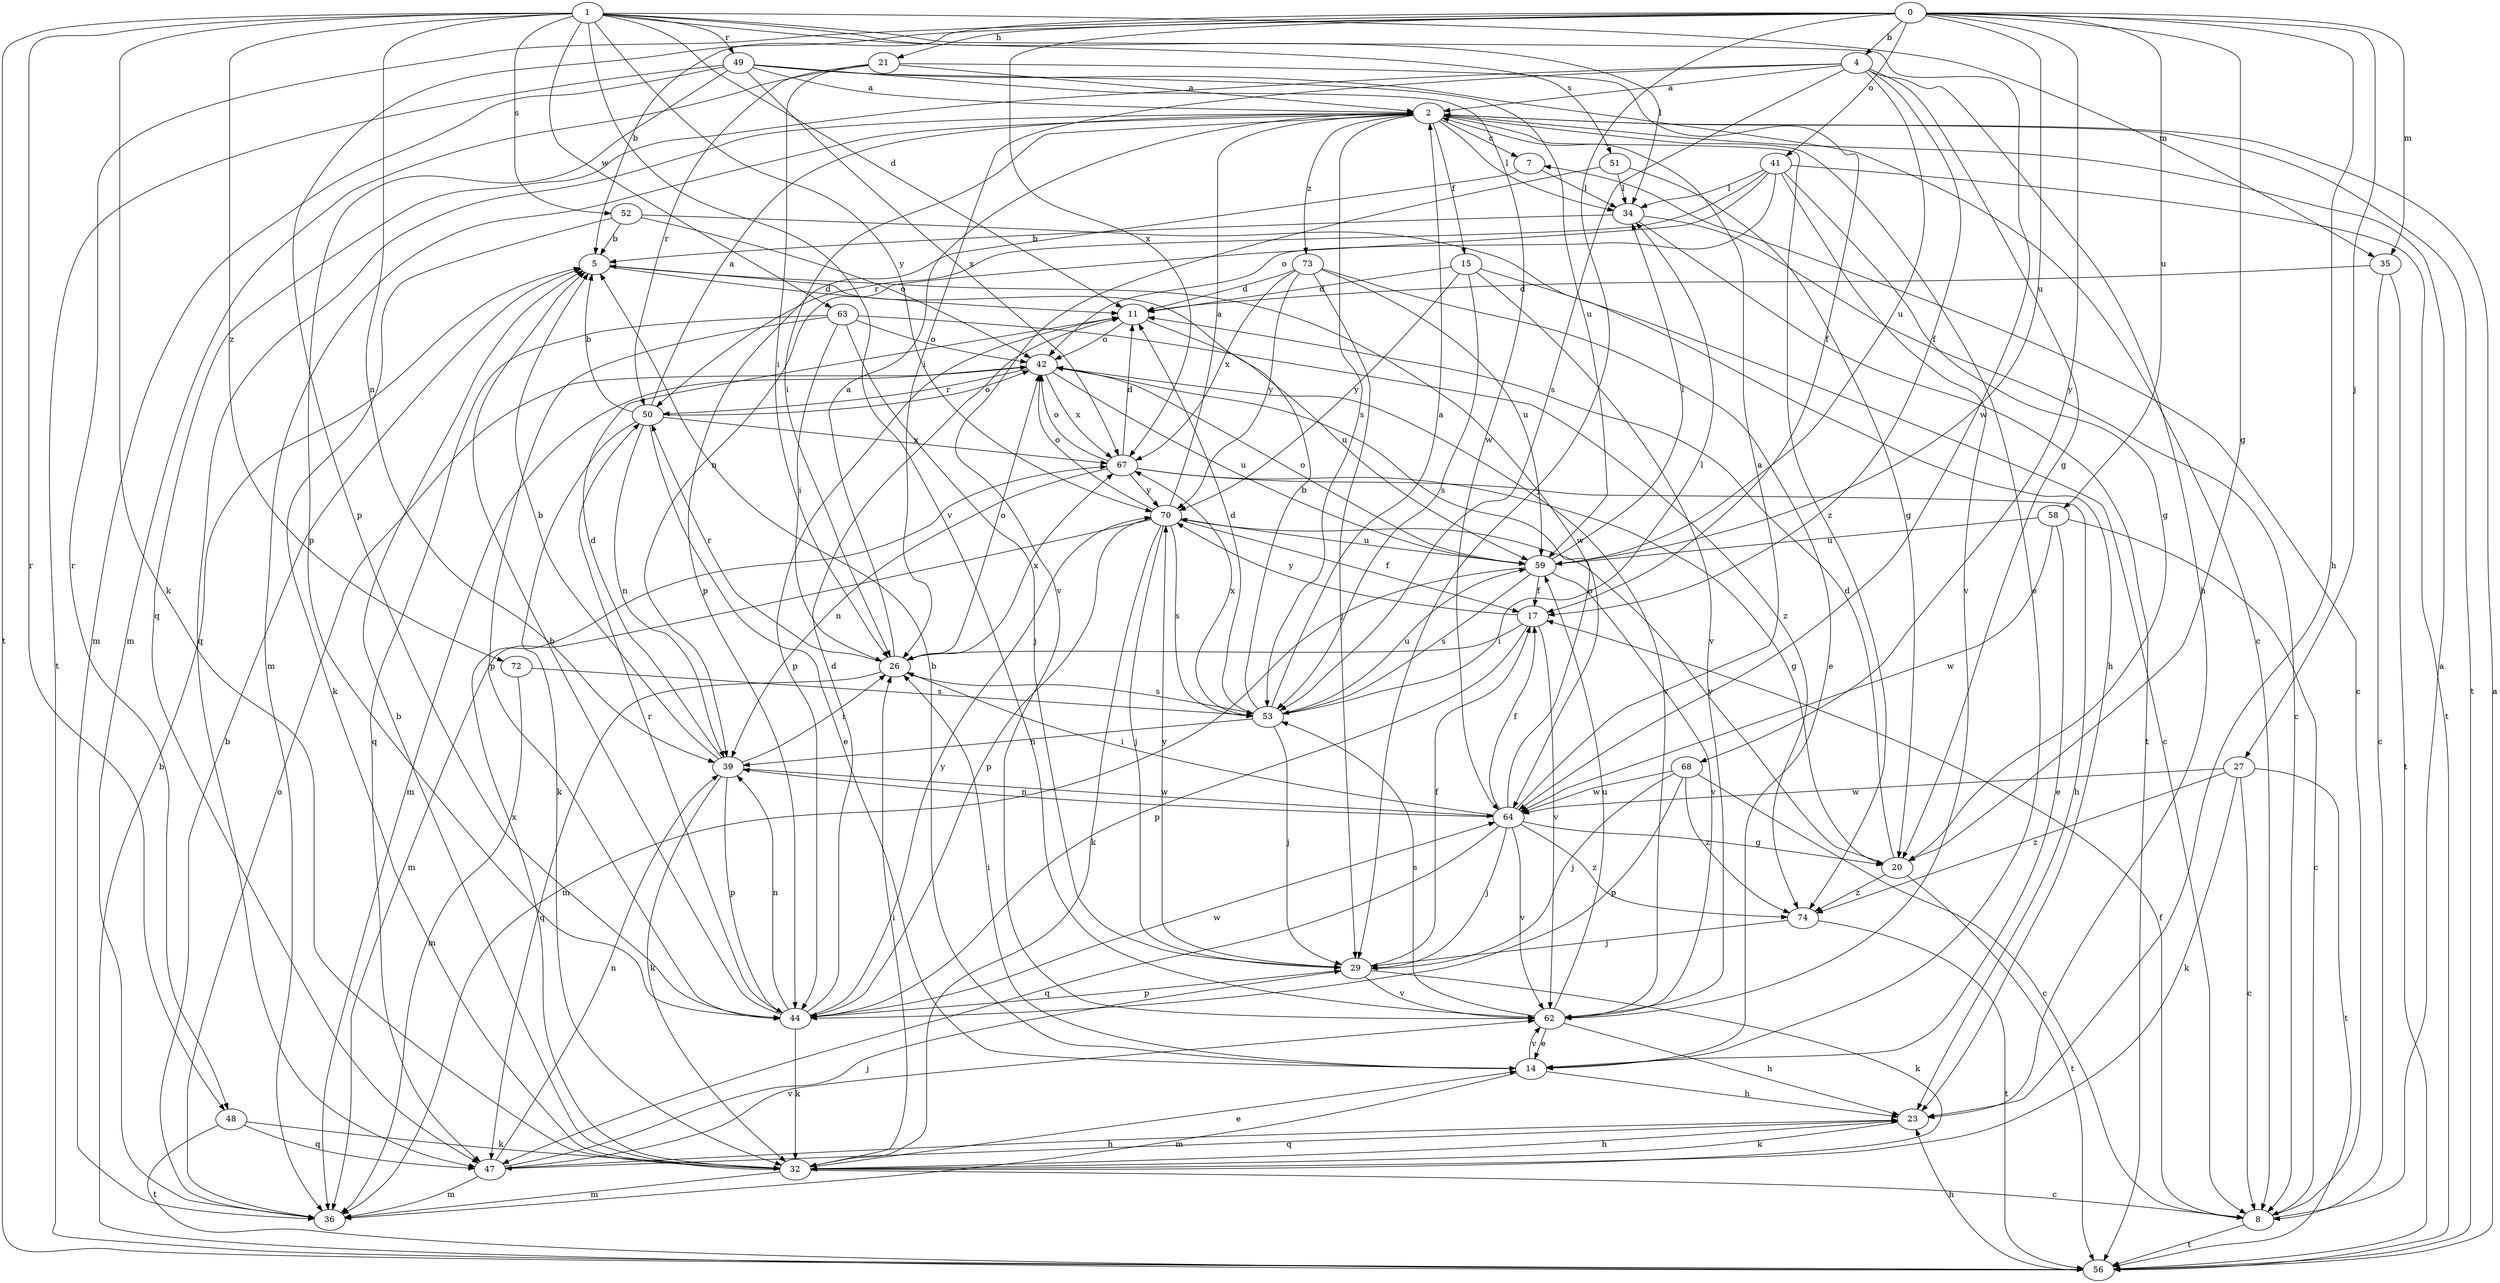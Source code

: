 strict digraph  {
0;
1;
2;
4;
5;
7;
8;
11;
14;
15;
17;
20;
21;
23;
26;
27;
29;
32;
34;
35;
36;
39;
41;
42;
44;
47;
48;
49;
50;
51;
52;
53;
56;
58;
59;
62;
63;
64;
67;
68;
70;
72;
73;
74;
0 -> 4  [label=b];
0 -> 5  [label=b];
0 -> 20  [label=g];
0 -> 21  [label=h];
0 -> 23  [label=h];
0 -> 27  [label=j];
0 -> 29  [label=j];
0 -> 35  [label=m];
0 -> 41  [label=o];
0 -> 44  [label=p];
0 -> 48  [label=r];
0 -> 58  [label=u];
0 -> 59  [label=u];
0 -> 67  [label=x];
0 -> 68  [label=y];
1 -> 11  [label=d];
1 -> 32  [label=k];
1 -> 34  [label=l];
1 -> 35  [label=m];
1 -> 39  [label=n];
1 -> 48  [label=r];
1 -> 49  [label=r];
1 -> 51  [label=s];
1 -> 52  [label=s];
1 -> 56  [label=t];
1 -> 62  [label=v];
1 -> 63  [label=w];
1 -> 64  [label=w];
1 -> 70  [label=y];
1 -> 72  [label=z];
2 -> 7  [label=c];
2 -> 14  [label=e];
2 -> 15  [label=f];
2 -> 26  [label=i];
2 -> 34  [label=l];
2 -> 36  [label=m];
2 -> 47  [label=q];
2 -> 53  [label=s];
2 -> 56  [label=t];
2 -> 73  [label=z];
2 -> 74  [label=z];
4 -> 2  [label=a];
4 -> 17  [label=f];
4 -> 20  [label=g];
4 -> 23  [label=h];
4 -> 26  [label=i];
4 -> 47  [label=q];
4 -> 53  [label=s];
4 -> 59  [label=u];
5 -> 11  [label=d];
5 -> 64  [label=w];
7 -> 34  [label=l];
7 -> 44  [label=p];
8 -> 2  [label=a];
8 -> 7  [label=c];
8 -> 17  [label=f];
8 -> 56  [label=t];
11 -> 42  [label=o];
11 -> 44  [label=p];
11 -> 59  [label=u];
14 -> 5  [label=b];
14 -> 23  [label=h];
14 -> 26  [label=i];
14 -> 36  [label=m];
14 -> 62  [label=v];
15 -> 8  [label=c];
15 -> 11  [label=d];
15 -> 53  [label=s];
15 -> 62  [label=v];
15 -> 70  [label=y];
17 -> 26  [label=i];
17 -> 44  [label=p];
17 -> 62  [label=v];
17 -> 70  [label=y];
20 -> 11  [label=d];
20 -> 56  [label=t];
20 -> 70  [label=y];
20 -> 74  [label=z];
21 -> 2  [label=a];
21 -> 17  [label=f];
21 -> 26  [label=i];
21 -> 36  [label=m];
21 -> 50  [label=r];
23 -> 32  [label=k];
23 -> 47  [label=q];
26 -> 2  [label=a];
26 -> 42  [label=o];
26 -> 47  [label=q];
26 -> 50  [label=r];
26 -> 53  [label=s];
26 -> 67  [label=x];
27 -> 8  [label=c];
27 -> 32  [label=k];
27 -> 56  [label=t];
27 -> 64  [label=w];
27 -> 74  [label=z];
29 -> 17  [label=f];
29 -> 32  [label=k];
29 -> 44  [label=p];
29 -> 62  [label=v];
29 -> 70  [label=y];
32 -> 5  [label=b];
32 -> 8  [label=c];
32 -> 14  [label=e];
32 -> 23  [label=h];
32 -> 26  [label=i];
32 -> 36  [label=m];
32 -> 67  [label=x];
34 -> 5  [label=b];
34 -> 8  [label=c];
34 -> 56  [label=t];
35 -> 8  [label=c];
35 -> 11  [label=d];
35 -> 56  [label=t];
36 -> 5  [label=b];
36 -> 42  [label=o];
39 -> 5  [label=b];
39 -> 11  [label=d];
39 -> 26  [label=i];
39 -> 32  [label=k];
39 -> 44  [label=p];
39 -> 64  [label=w];
41 -> 20  [label=g];
41 -> 34  [label=l];
41 -> 39  [label=n];
41 -> 42  [label=o];
41 -> 50  [label=r];
41 -> 56  [label=t];
41 -> 62  [label=v];
42 -> 36  [label=m];
42 -> 50  [label=r];
42 -> 59  [label=u];
42 -> 62  [label=v];
42 -> 67  [label=x];
44 -> 5  [label=b];
44 -> 11  [label=d];
44 -> 32  [label=k];
44 -> 39  [label=n];
44 -> 50  [label=r];
44 -> 64  [label=w];
44 -> 70  [label=y];
47 -> 23  [label=h];
47 -> 29  [label=j];
47 -> 36  [label=m];
47 -> 39  [label=n];
47 -> 62  [label=v];
48 -> 32  [label=k];
48 -> 47  [label=q];
48 -> 56  [label=t];
49 -> 2  [label=a];
49 -> 8  [label=c];
49 -> 36  [label=m];
49 -> 44  [label=p];
49 -> 56  [label=t];
49 -> 59  [label=u];
49 -> 64  [label=w];
49 -> 67  [label=x];
50 -> 2  [label=a];
50 -> 5  [label=b];
50 -> 14  [label=e];
50 -> 32  [label=k];
50 -> 39  [label=n];
50 -> 42  [label=o];
50 -> 67  [label=x];
51 -> 20  [label=g];
51 -> 34  [label=l];
51 -> 62  [label=v];
52 -> 5  [label=b];
52 -> 23  [label=h];
52 -> 32  [label=k];
52 -> 42  [label=o];
53 -> 2  [label=a];
53 -> 5  [label=b];
53 -> 11  [label=d];
53 -> 29  [label=j];
53 -> 34  [label=l];
53 -> 39  [label=n];
53 -> 59  [label=u];
53 -> 67  [label=x];
56 -> 2  [label=a];
56 -> 5  [label=b];
56 -> 23  [label=h];
58 -> 8  [label=c];
58 -> 14  [label=e];
58 -> 59  [label=u];
58 -> 64  [label=w];
59 -> 17  [label=f];
59 -> 34  [label=l];
59 -> 36  [label=m];
59 -> 42  [label=o];
59 -> 53  [label=s];
59 -> 62  [label=v];
62 -> 14  [label=e];
62 -> 23  [label=h];
62 -> 53  [label=s];
62 -> 59  [label=u];
63 -> 26  [label=i];
63 -> 29  [label=j];
63 -> 42  [label=o];
63 -> 44  [label=p];
63 -> 47  [label=q];
63 -> 74  [label=z];
64 -> 2  [label=a];
64 -> 17  [label=f];
64 -> 20  [label=g];
64 -> 26  [label=i];
64 -> 29  [label=j];
64 -> 39  [label=n];
64 -> 42  [label=o];
64 -> 47  [label=q];
64 -> 62  [label=v];
64 -> 74  [label=z];
67 -> 11  [label=d];
67 -> 20  [label=g];
67 -> 23  [label=h];
67 -> 39  [label=n];
67 -> 42  [label=o];
67 -> 70  [label=y];
68 -> 8  [label=c];
68 -> 29  [label=j];
68 -> 44  [label=p];
68 -> 64  [label=w];
68 -> 74  [label=z];
70 -> 2  [label=a];
70 -> 17  [label=f];
70 -> 29  [label=j];
70 -> 32  [label=k];
70 -> 36  [label=m];
70 -> 42  [label=o];
70 -> 44  [label=p];
70 -> 53  [label=s];
70 -> 59  [label=u];
72 -> 36  [label=m];
72 -> 53  [label=s];
73 -> 11  [label=d];
73 -> 14  [label=e];
73 -> 29  [label=j];
73 -> 59  [label=u];
73 -> 67  [label=x];
73 -> 70  [label=y];
74 -> 29  [label=j];
74 -> 56  [label=t];
}
